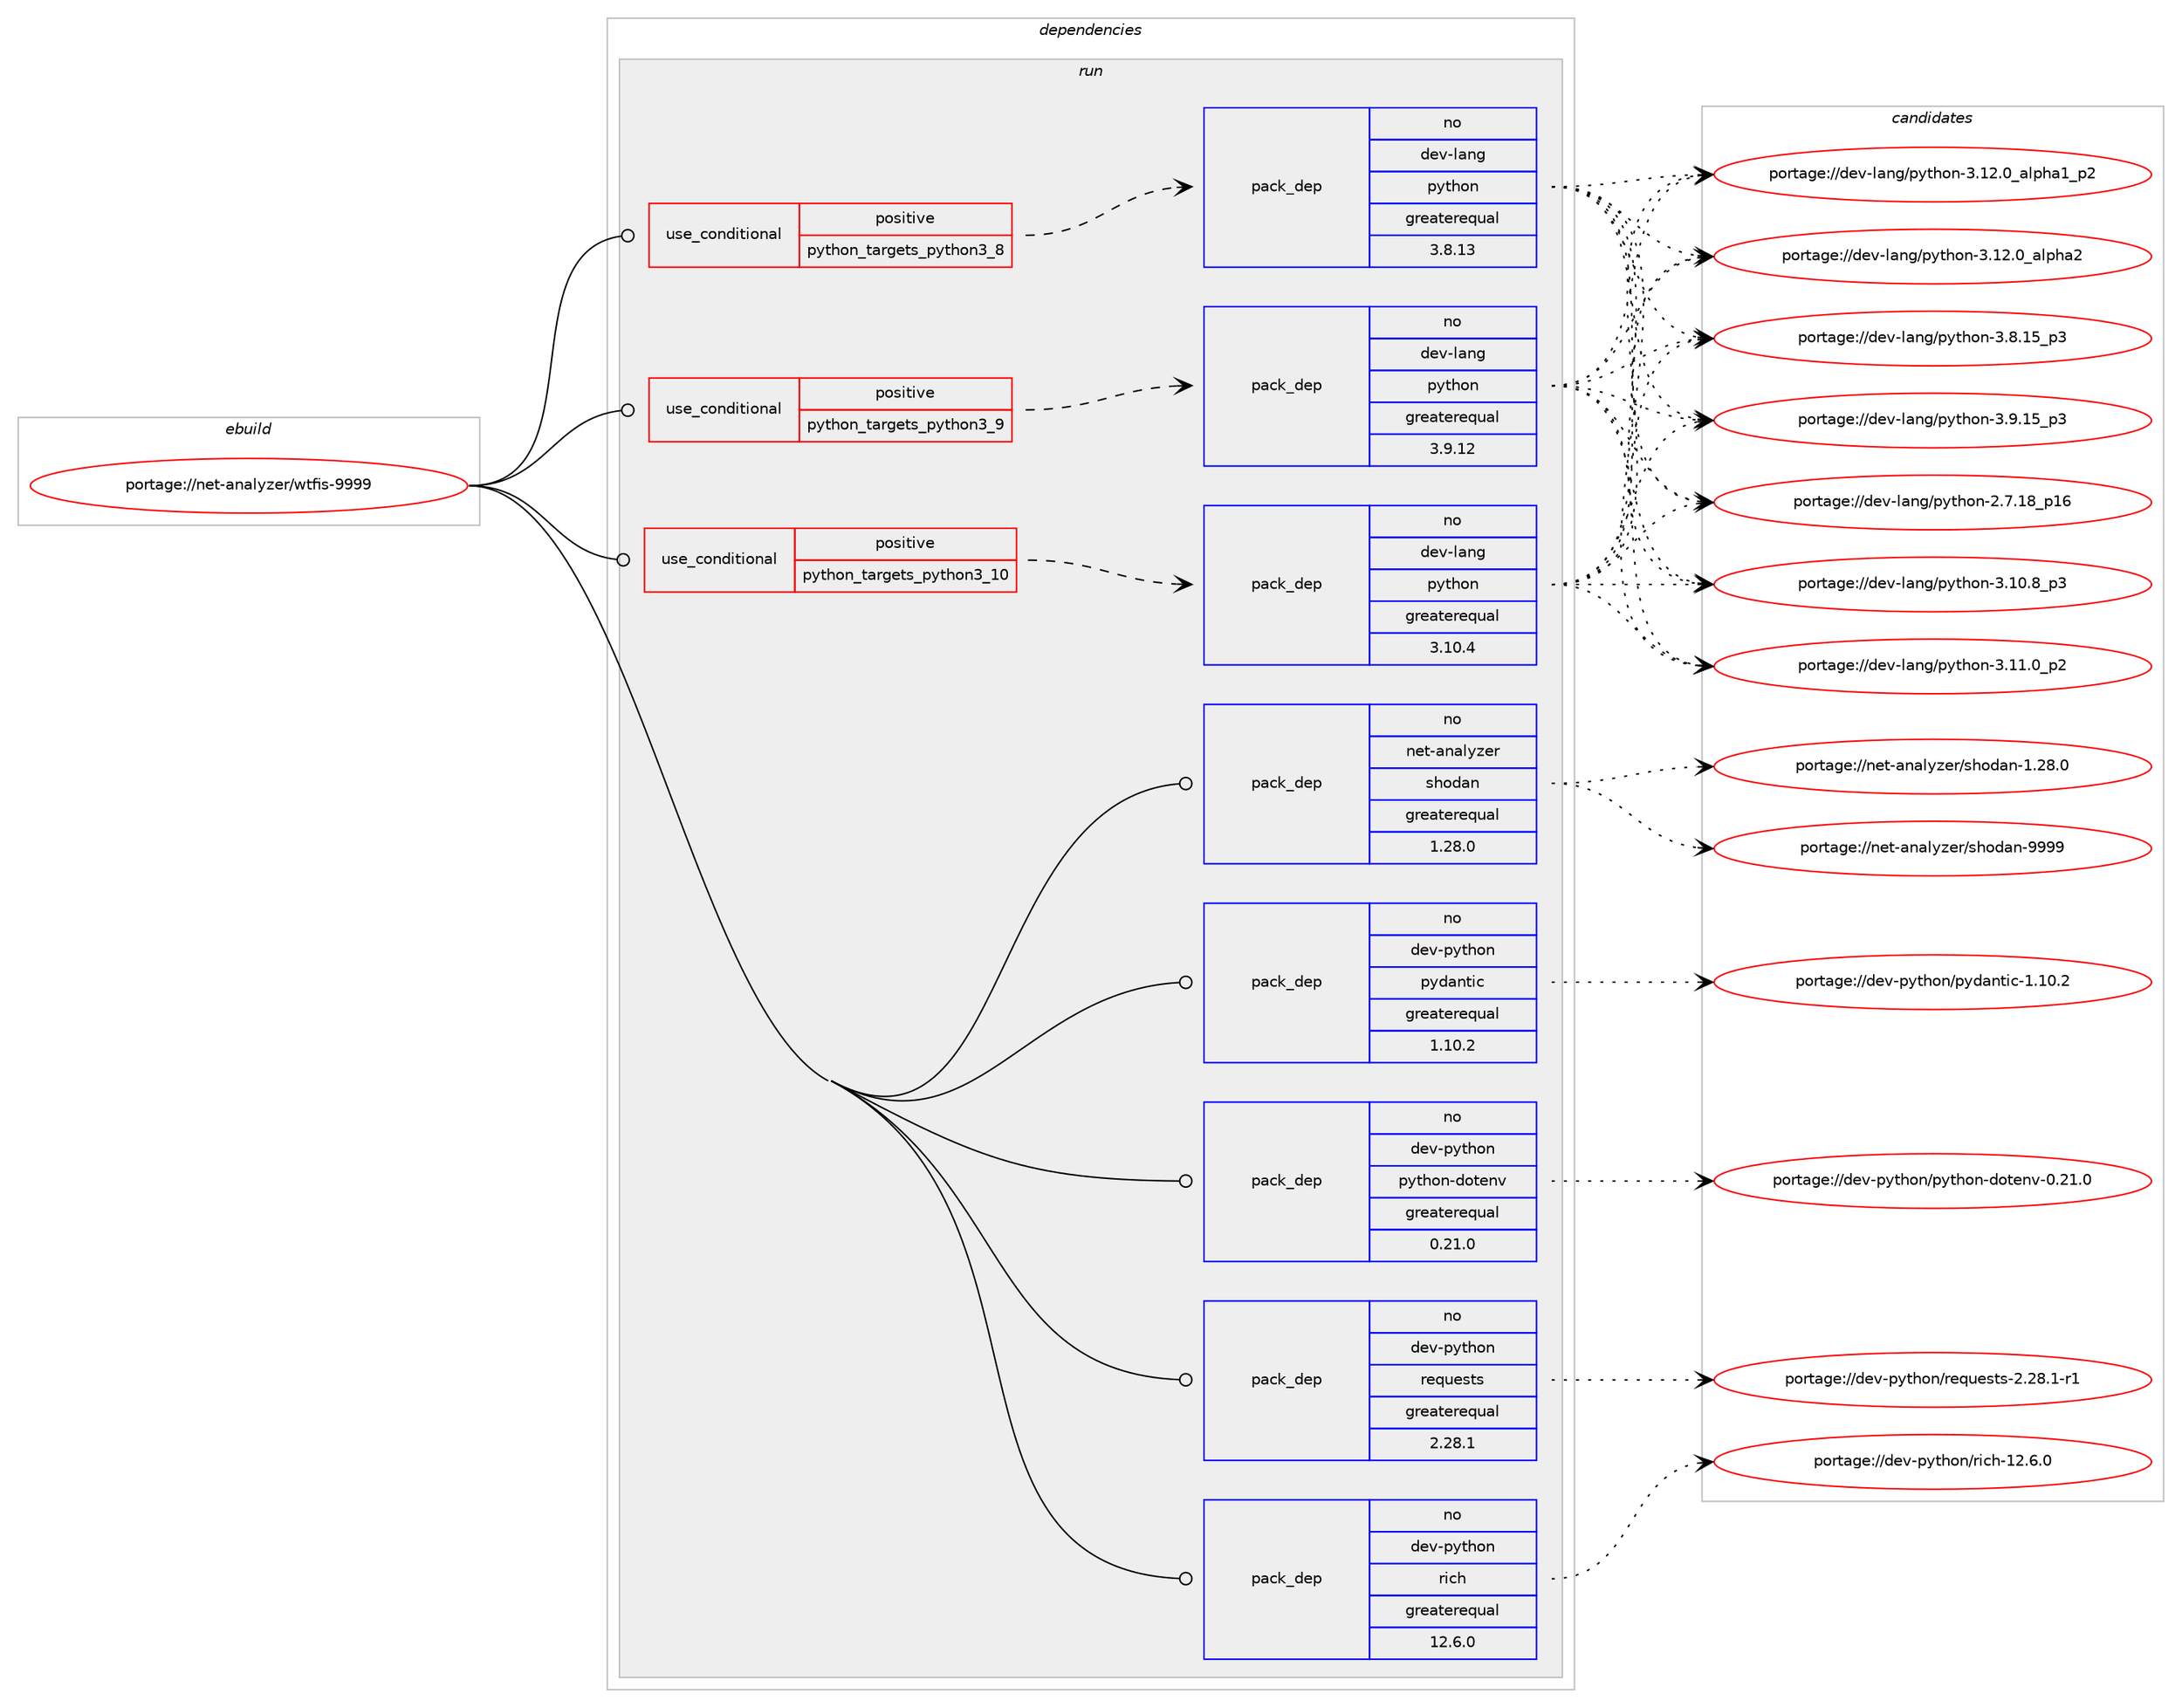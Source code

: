 digraph prolog {

# *************
# Graph options
# *************

newrank=true;
concentrate=true;
compound=true;
graph [rankdir=LR,fontname=Helvetica,fontsize=10,ranksep=1.5];#, ranksep=2.5, nodesep=0.2];
edge  [arrowhead=vee];
node  [fontname=Helvetica,fontsize=10];

# **********
# The ebuild
# **********

subgraph cluster_leftcol {
color=gray;
rank=same;
label=<<i>ebuild</i>>;
id [label="portage://net-analyzer/wtfis-9999", color=red, width=4, href="../net-analyzer/wtfis-9999.svg"];
}

# ****************
# The dependencies
# ****************

subgraph cluster_midcol {
color=gray;
label=<<i>dependencies</i>>;
subgraph cluster_compile {
fillcolor="#eeeeee";
style=filled;
label=<<i>compile</i>>;
}
subgraph cluster_compileandrun {
fillcolor="#eeeeee";
style=filled;
label=<<i>compile and run</i>>;
}
subgraph cluster_run {
fillcolor="#eeeeee";
style=filled;
label=<<i>run</i>>;
subgraph cond7 {
dependency11 [label=<<TABLE BORDER="0" CELLBORDER="1" CELLSPACING="0" CELLPADDING="4"><TR><TD ROWSPAN="3" CELLPADDING="10">use_conditional</TD></TR><TR><TD>positive</TD></TR><TR><TD>python_targets_python3_10</TD></TR></TABLE>>, shape=none, color=red];
subgraph pack5 {
dependency12 [label=<<TABLE BORDER="0" CELLBORDER="1" CELLSPACING="0" CELLPADDING="4" WIDTH="220"><TR><TD ROWSPAN="6" CELLPADDING="30">pack_dep</TD></TR><TR><TD WIDTH="110">no</TD></TR><TR><TD>dev-lang</TD></TR><TR><TD>python</TD></TR><TR><TD>greaterequal</TD></TR><TR><TD>3.10.4</TD></TR></TABLE>>, shape=none, color=blue];
}
dependency11:e -> dependency12:w [weight=20,style="dashed",arrowhead="vee"];
}
id:e -> dependency11:w [weight=20,style="solid",arrowhead="odot"];
subgraph cond8 {
dependency13 [label=<<TABLE BORDER="0" CELLBORDER="1" CELLSPACING="0" CELLPADDING="4"><TR><TD ROWSPAN="3" CELLPADDING="10">use_conditional</TD></TR><TR><TD>positive</TD></TR><TR><TD>python_targets_python3_8</TD></TR></TABLE>>, shape=none, color=red];
subgraph pack6 {
dependency14 [label=<<TABLE BORDER="0" CELLBORDER="1" CELLSPACING="0" CELLPADDING="4" WIDTH="220"><TR><TD ROWSPAN="6" CELLPADDING="30">pack_dep</TD></TR><TR><TD WIDTH="110">no</TD></TR><TR><TD>dev-lang</TD></TR><TR><TD>python</TD></TR><TR><TD>greaterequal</TD></TR><TR><TD>3.8.13</TD></TR></TABLE>>, shape=none, color=blue];
}
dependency13:e -> dependency14:w [weight=20,style="dashed",arrowhead="vee"];
}
id:e -> dependency13:w [weight=20,style="solid",arrowhead="odot"];
subgraph cond9 {
dependency15 [label=<<TABLE BORDER="0" CELLBORDER="1" CELLSPACING="0" CELLPADDING="4"><TR><TD ROWSPAN="3" CELLPADDING="10">use_conditional</TD></TR><TR><TD>positive</TD></TR><TR><TD>python_targets_python3_9</TD></TR></TABLE>>, shape=none, color=red];
subgraph pack7 {
dependency16 [label=<<TABLE BORDER="0" CELLBORDER="1" CELLSPACING="0" CELLPADDING="4" WIDTH="220"><TR><TD ROWSPAN="6" CELLPADDING="30">pack_dep</TD></TR><TR><TD WIDTH="110">no</TD></TR><TR><TD>dev-lang</TD></TR><TR><TD>python</TD></TR><TR><TD>greaterequal</TD></TR><TR><TD>3.9.12</TD></TR></TABLE>>, shape=none, color=blue];
}
dependency15:e -> dependency16:w [weight=20,style="dashed",arrowhead="vee"];
}
id:e -> dependency15:w [weight=20,style="solid",arrowhead="odot"];
subgraph pack8 {
dependency17 [label=<<TABLE BORDER="0" CELLBORDER="1" CELLSPACING="0" CELLPADDING="4" WIDTH="220"><TR><TD ROWSPAN="6" CELLPADDING="30">pack_dep</TD></TR><TR><TD WIDTH="110">no</TD></TR><TR><TD>dev-python</TD></TR><TR><TD>pydantic</TD></TR><TR><TD>greaterequal</TD></TR><TR><TD>1.10.2</TD></TR></TABLE>>, shape=none, color=blue];
}
id:e -> dependency17:w [weight=20,style="solid",arrowhead="odot"];
subgraph pack9 {
dependency18 [label=<<TABLE BORDER="0" CELLBORDER="1" CELLSPACING="0" CELLPADDING="4" WIDTH="220"><TR><TD ROWSPAN="6" CELLPADDING="30">pack_dep</TD></TR><TR><TD WIDTH="110">no</TD></TR><TR><TD>dev-python</TD></TR><TR><TD>python-dotenv</TD></TR><TR><TD>greaterequal</TD></TR><TR><TD>0.21.0</TD></TR></TABLE>>, shape=none, color=blue];
}
id:e -> dependency18:w [weight=20,style="solid",arrowhead="odot"];
subgraph pack10 {
dependency19 [label=<<TABLE BORDER="0" CELLBORDER="1" CELLSPACING="0" CELLPADDING="4" WIDTH="220"><TR><TD ROWSPAN="6" CELLPADDING="30">pack_dep</TD></TR><TR><TD WIDTH="110">no</TD></TR><TR><TD>dev-python</TD></TR><TR><TD>requests</TD></TR><TR><TD>greaterequal</TD></TR><TR><TD>2.28.1</TD></TR></TABLE>>, shape=none, color=blue];
}
id:e -> dependency19:w [weight=20,style="solid",arrowhead="odot"];
subgraph pack11 {
dependency20 [label=<<TABLE BORDER="0" CELLBORDER="1" CELLSPACING="0" CELLPADDING="4" WIDTH="220"><TR><TD ROWSPAN="6" CELLPADDING="30">pack_dep</TD></TR><TR><TD WIDTH="110">no</TD></TR><TR><TD>dev-python</TD></TR><TR><TD>rich</TD></TR><TR><TD>greaterequal</TD></TR><TR><TD>12.6.0</TD></TR></TABLE>>, shape=none, color=blue];
}
id:e -> dependency20:w [weight=20,style="solid",arrowhead="odot"];
subgraph pack12 {
dependency21 [label=<<TABLE BORDER="0" CELLBORDER="1" CELLSPACING="0" CELLPADDING="4" WIDTH="220"><TR><TD ROWSPAN="6" CELLPADDING="30">pack_dep</TD></TR><TR><TD WIDTH="110">no</TD></TR><TR><TD>net-analyzer</TD></TR><TR><TD>shodan</TD></TR><TR><TD>greaterequal</TD></TR><TR><TD>1.28.0</TD></TR></TABLE>>, shape=none, color=blue];
}
id:e -> dependency21:w [weight=20,style="solid",arrowhead="odot"];
}
}

# **************
# The candidates
# **************

subgraph cluster_choices {
rank=same;
color=gray;
label=<<i>candidates</i>>;

subgraph choice5 {
color=black;
nodesep=1;
choice10010111845108971101034711212111610411111045504655464956951124954 [label="portage://dev-lang/python-2.7.18_p16", color=red, width=4,href="../dev-lang/python-2.7.18_p16.svg"];
choice100101118451089711010347112121116104111110455146494846569511251 [label="portage://dev-lang/python-3.10.8_p3", color=red, width=4,href="../dev-lang/python-3.10.8_p3.svg"];
choice100101118451089711010347112121116104111110455146494946489511250 [label="portage://dev-lang/python-3.11.0_p2", color=red, width=4,href="../dev-lang/python-3.11.0_p2.svg"];
choice10010111845108971101034711212111610411111045514649504648959710811210497499511250 [label="portage://dev-lang/python-3.12.0_alpha1_p2", color=red, width=4,href="../dev-lang/python-3.12.0_alpha1_p2.svg"];
choice1001011184510897110103471121211161041111104551464950464895971081121049750 [label="portage://dev-lang/python-3.12.0_alpha2", color=red, width=4,href="../dev-lang/python-3.12.0_alpha2.svg"];
choice100101118451089711010347112121116104111110455146564649539511251 [label="portage://dev-lang/python-3.8.15_p3", color=red, width=4,href="../dev-lang/python-3.8.15_p3.svg"];
choice100101118451089711010347112121116104111110455146574649539511251 [label="portage://dev-lang/python-3.9.15_p3", color=red, width=4,href="../dev-lang/python-3.9.15_p3.svg"];
dependency12:e -> choice10010111845108971101034711212111610411111045504655464956951124954:w [style=dotted,weight="100"];
dependency12:e -> choice100101118451089711010347112121116104111110455146494846569511251:w [style=dotted,weight="100"];
dependency12:e -> choice100101118451089711010347112121116104111110455146494946489511250:w [style=dotted,weight="100"];
dependency12:e -> choice10010111845108971101034711212111610411111045514649504648959710811210497499511250:w [style=dotted,weight="100"];
dependency12:e -> choice1001011184510897110103471121211161041111104551464950464895971081121049750:w [style=dotted,weight="100"];
dependency12:e -> choice100101118451089711010347112121116104111110455146564649539511251:w [style=dotted,weight="100"];
dependency12:e -> choice100101118451089711010347112121116104111110455146574649539511251:w [style=dotted,weight="100"];
}
subgraph choice6 {
color=black;
nodesep=1;
choice10010111845108971101034711212111610411111045504655464956951124954 [label="portage://dev-lang/python-2.7.18_p16", color=red, width=4,href="../dev-lang/python-2.7.18_p16.svg"];
choice100101118451089711010347112121116104111110455146494846569511251 [label="portage://dev-lang/python-3.10.8_p3", color=red, width=4,href="../dev-lang/python-3.10.8_p3.svg"];
choice100101118451089711010347112121116104111110455146494946489511250 [label="portage://dev-lang/python-3.11.0_p2", color=red, width=4,href="../dev-lang/python-3.11.0_p2.svg"];
choice10010111845108971101034711212111610411111045514649504648959710811210497499511250 [label="portage://dev-lang/python-3.12.0_alpha1_p2", color=red, width=4,href="../dev-lang/python-3.12.0_alpha1_p2.svg"];
choice1001011184510897110103471121211161041111104551464950464895971081121049750 [label="portage://dev-lang/python-3.12.0_alpha2", color=red, width=4,href="../dev-lang/python-3.12.0_alpha2.svg"];
choice100101118451089711010347112121116104111110455146564649539511251 [label="portage://dev-lang/python-3.8.15_p3", color=red, width=4,href="../dev-lang/python-3.8.15_p3.svg"];
choice100101118451089711010347112121116104111110455146574649539511251 [label="portage://dev-lang/python-3.9.15_p3", color=red, width=4,href="../dev-lang/python-3.9.15_p3.svg"];
dependency14:e -> choice10010111845108971101034711212111610411111045504655464956951124954:w [style=dotted,weight="100"];
dependency14:e -> choice100101118451089711010347112121116104111110455146494846569511251:w [style=dotted,weight="100"];
dependency14:e -> choice100101118451089711010347112121116104111110455146494946489511250:w [style=dotted,weight="100"];
dependency14:e -> choice10010111845108971101034711212111610411111045514649504648959710811210497499511250:w [style=dotted,weight="100"];
dependency14:e -> choice1001011184510897110103471121211161041111104551464950464895971081121049750:w [style=dotted,weight="100"];
dependency14:e -> choice100101118451089711010347112121116104111110455146564649539511251:w [style=dotted,weight="100"];
dependency14:e -> choice100101118451089711010347112121116104111110455146574649539511251:w [style=dotted,weight="100"];
}
subgraph choice7 {
color=black;
nodesep=1;
choice10010111845108971101034711212111610411111045504655464956951124954 [label="portage://dev-lang/python-2.7.18_p16", color=red, width=4,href="../dev-lang/python-2.7.18_p16.svg"];
choice100101118451089711010347112121116104111110455146494846569511251 [label="portage://dev-lang/python-3.10.8_p3", color=red, width=4,href="../dev-lang/python-3.10.8_p3.svg"];
choice100101118451089711010347112121116104111110455146494946489511250 [label="portage://dev-lang/python-3.11.0_p2", color=red, width=4,href="../dev-lang/python-3.11.0_p2.svg"];
choice10010111845108971101034711212111610411111045514649504648959710811210497499511250 [label="portage://dev-lang/python-3.12.0_alpha1_p2", color=red, width=4,href="../dev-lang/python-3.12.0_alpha1_p2.svg"];
choice1001011184510897110103471121211161041111104551464950464895971081121049750 [label="portage://dev-lang/python-3.12.0_alpha2", color=red, width=4,href="../dev-lang/python-3.12.0_alpha2.svg"];
choice100101118451089711010347112121116104111110455146564649539511251 [label="portage://dev-lang/python-3.8.15_p3", color=red, width=4,href="../dev-lang/python-3.8.15_p3.svg"];
choice100101118451089711010347112121116104111110455146574649539511251 [label="portage://dev-lang/python-3.9.15_p3", color=red, width=4,href="../dev-lang/python-3.9.15_p3.svg"];
dependency16:e -> choice10010111845108971101034711212111610411111045504655464956951124954:w [style=dotted,weight="100"];
dependency16:e -> choice100101118451089711010347112121116104111110455146494846569511251:w [style=dotted,weight="100"];
dependency16:e -> choice100101118451089711010347112121116104111110455146494946489511250:w [style=dotted,weight="100"];
dependency16:e -> choice10010111845108971101034711212111610411111045514649504648959710811210497499511250:w [style=dotted,weight="100"];
dependency16:e -> choice1001011184510897110103471121211161041111104551464950464895971081121049750:w [style=dotted,weight="100"];
dependency16:e -> choice100101118451089711010347112121116104111110455146564649539511251:w [style=dotted,weight="100"];
dependency16:e -> choice100101118451089711010347112121116104111110455146574649539511251:w [style=dotted,weight="100"];
}
subgraph choice8 {
color=black;
nodesep=1;
choice1001011184511212111610411111047112121100971101161059945494649484650 [label="portage://dev-python/pydantic-1.10.2", color=red, width=4,href="../dev-python/pydantic-1.10.2.svg"];
dependency17:e -> choice1001011184511212111610411111047112121100971101161059945494649484650:w [style=dotted,weight="100"];
}
subgraph choice9 {
color=black;
nodesep=1;
choice10010111845112121116104111110471121211161041111104510011111610111011845484650494648 [label="portage://dev-python/python-dotenv-0.21.0", color=red, width=4,href="../dev-python/python-dotenv-0.21.0.svg"];
dependency18:e -> choice10010111845112121116104111110471121211161041111104510011111610111011845484650494648:w [style=dotted,weight="100"];
}
subgraph choice10 {
color=black;
nodesep=1;
choice1001011184511212111610411111047114101113117101115116115455046505646494511449 [label="portage://dev-python/requests-2.28.1-r1", color=red, width=4,href="../dev-python/requests-2.28.1-r1.svg"];
dependency19:e -> choice1001011184511212111610411111047114101113117101115116115455046505646494511449:w [style=dotted,weight="100"];
}
subgraph choice11 {
color=black;
nodesep=1;
choice10010111845112121116104111110471141059910445495046544648 [label="portage://dev-python/rich-12.6.0", color=red, width=4,href="../dev-python/rich-12.6.0.svg"];
dependency20:e -> choice10010111845112121116104111110471141059910445495046544648:w [style=dotted,weight="100"];
}
subgraph choice12 {
color=black;
nodesep=1;
choice110101116459711097108121122101114471151041111009711045494650564648 [label="portage://net-analyzer/shodan-1.28.0", color=red, width=4,href="../net-analyzer/shodan-1.28.0.svg"];
choice11010111645971109710812112210111447115104111100971104557575757 [label="portage://net-analyzer/shodan-9999", color=red, width=4,href="../net-analyzer/shodan-9999.svg"];
dependency21:e -> choice110101116459711097108121122101114471151041111009711045494650564648:w [style=dotted,weight="100"];
dependency21:e -> choice11010111645971109710812112210111447115104111100971104557575757:w [style=dotted,weight="100"];
}
}

}
